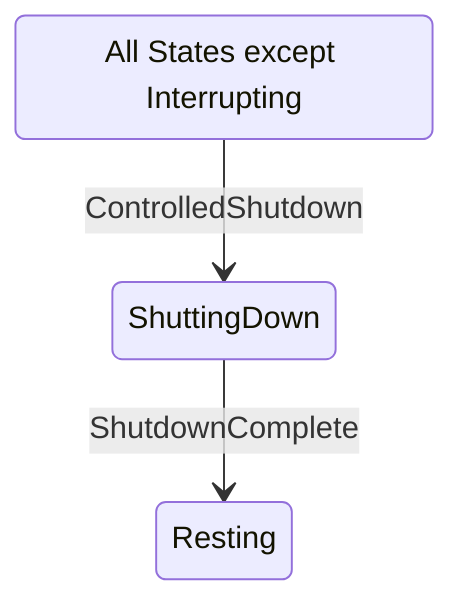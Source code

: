 stateDiagram-v2
    state "All States except Interrupting" as All
    All --> ShuttingDown : ControlledShutdown
    ShuttingDown --> Resting : ShutdownComplete